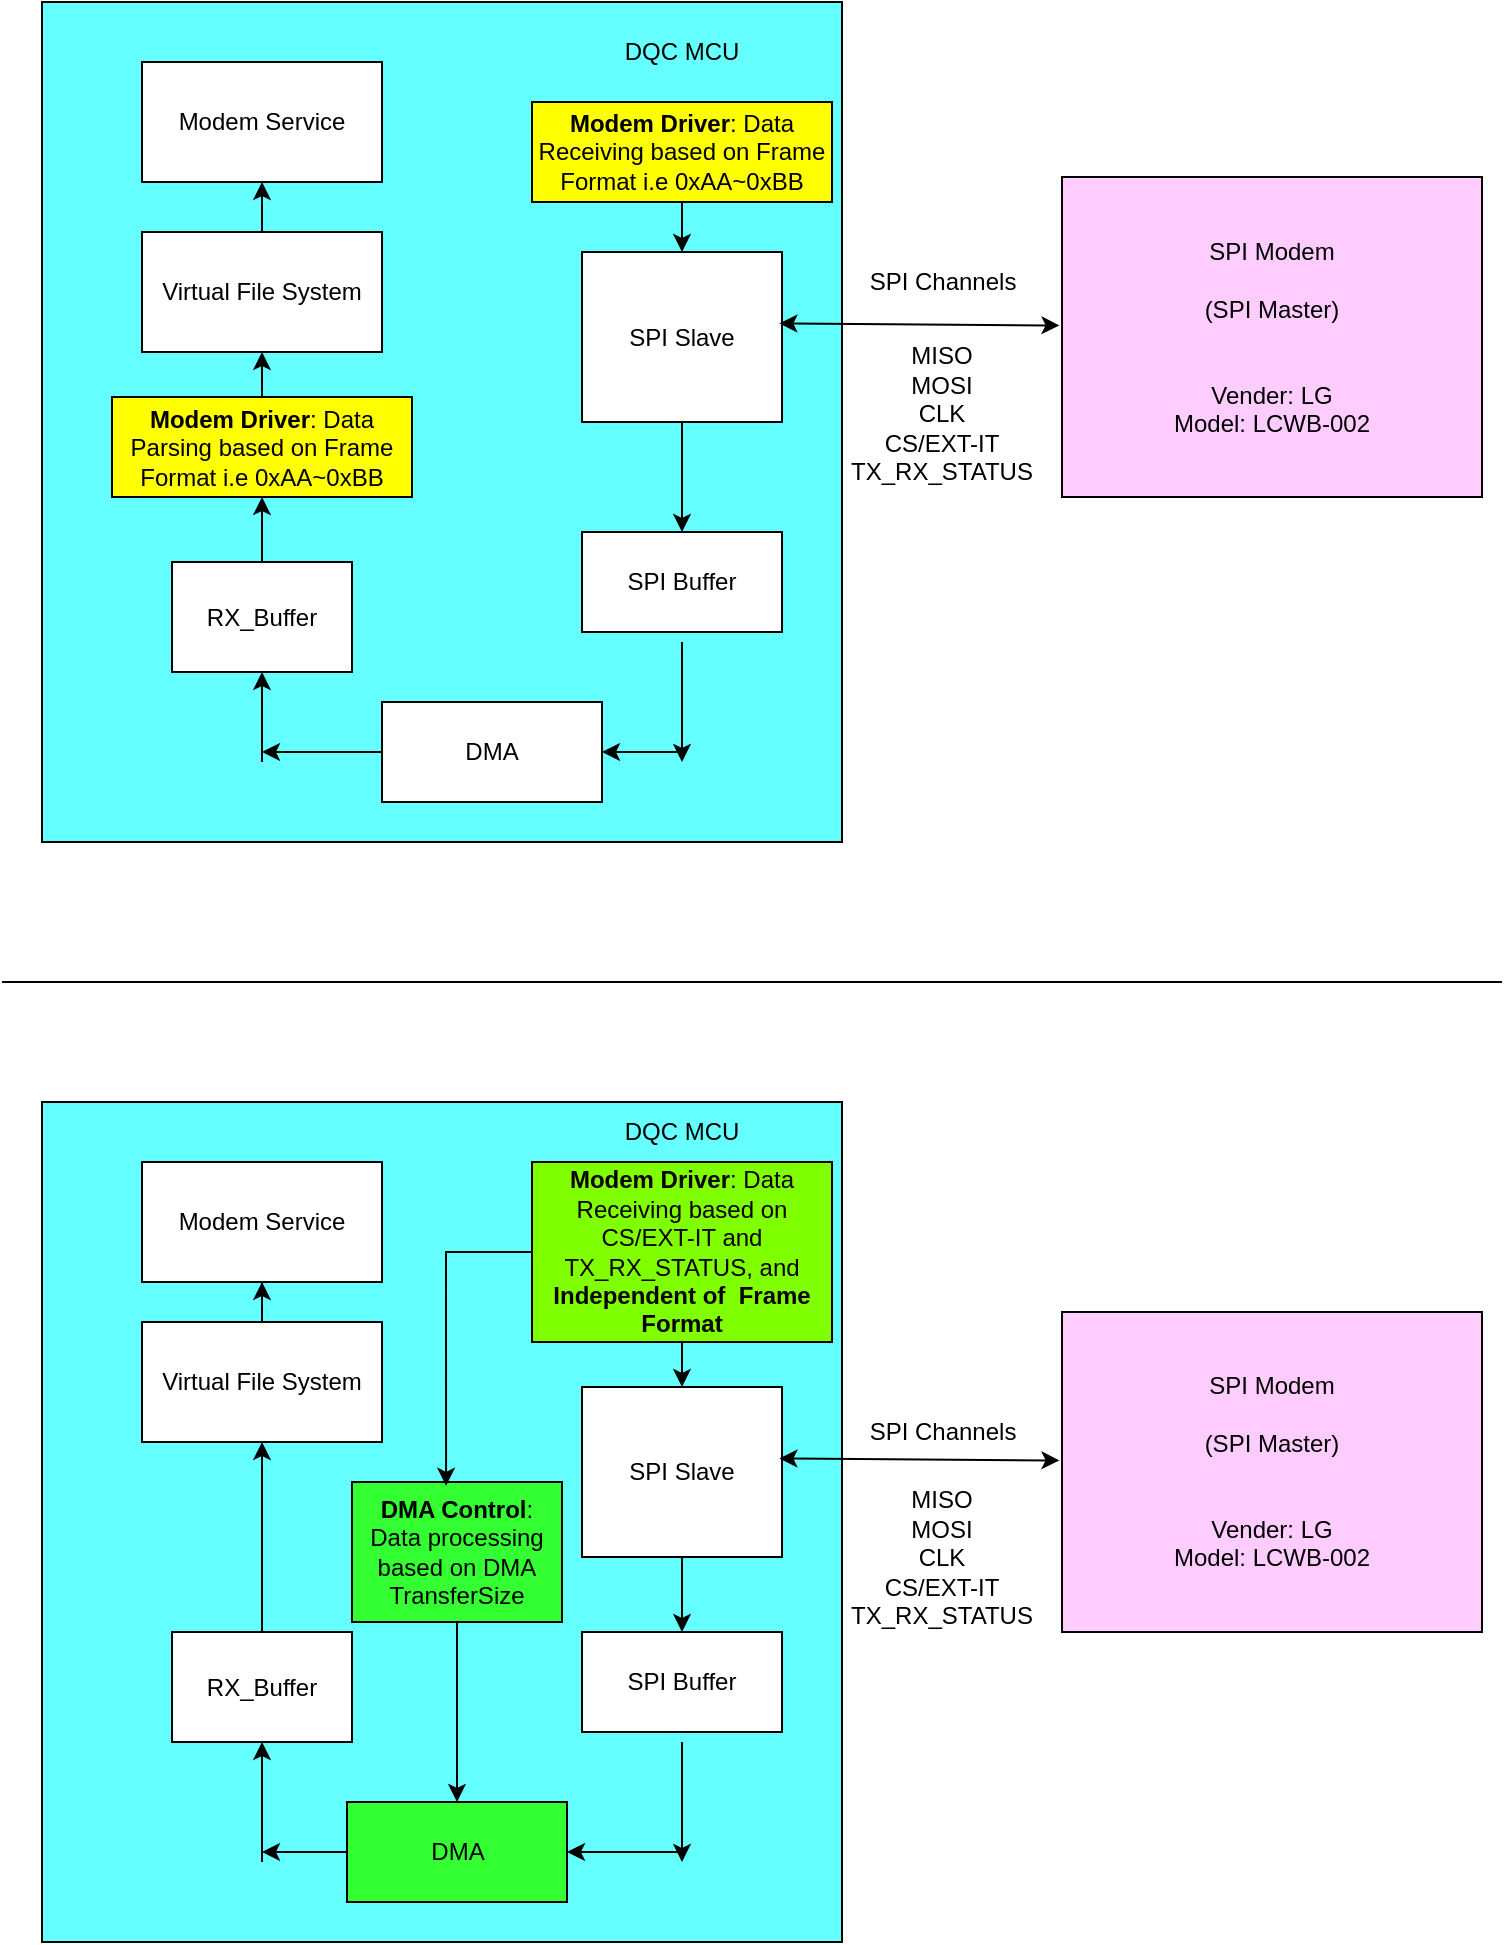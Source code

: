 <mxfile version="24.4.9" type="github">
  <diagram name="Page-1" id="FfpY2cn92wiTq-p8_53X">
    <mxGraphModel dx="1018" dy="611" grid="1" gridSize="10" guides="1" tooltips="1" connect="1" arrows="1" fold="1" page="1" pageScale="1" pageWidth="827" pageHeight="1169" math="0" shadow="0">
      <root>
        <mxCell id="0" />
        <mxCell id="1" parent="0" />
        <mxCell id="-TwK61ZkTctfuT8_DmLG-1" value="" style="rounded=0;whiteSpace=wrap;html=1;fillColor=#66FFFF;" vertex="1" parent="1">
          <mxGeometry x="80" y="70" width="400" height="420" as="geometry" />
        </mxCell>
        <mxCell id="-TwK61ZkTctfuT8_DmLG-2" value="SPI Modem&lt;br&gt;&lt;br&gt;(SPI Master)&lt;br&gt;&lt;br&gt;&lt;br&gt;Vender: LG&lt;div&gt;Model: LCWB-002&lt;/div&gt;" style="rounded=0;whiteSpace=wrap;html=1;fillColor=#FFCCFF;" vertex="1" parent="1">
          <mxGeometry x="590" y="157.5" width="210" height="160" as="geometry" />
        </mxCell>
        <mxCell id="-TwK61ZkTctfuT8_DmLG-12" value="" style="edgeStyle=orthogonalEdgeStyle;rounded=0;orthogonalLoop=1;jettySize=auto;html=1;" edge="1" parent="1" source="-TwK61ZkTctfuT8_DmLG-3" target="-TwK61ZkTctfuT8_DmLG-4">
          <mxGeometry relative="1" as="geometry" />
        </mxCell>
        <mxCell id="-TwK61ZkTctfuT8_DmLG-3" value="SPI Slave" style="rounded=0;whiteSpace=wrap;html=1;" vertex="1" parent="1">
          <mxGeometry x="350" y="195" width="100" height="85" as="geometry" />
        </mxCell>
        <mxCell id="-TwK61ZkTctfuT8_DmLG-4" value="SPI Buffer" style="rounded=0;whiteSpace=wrap;html=1;" vertex="1" parent="1">
          <mxGeometry x="350" y="335" width="100" height="50" as="geometry" />
        </mxCell>
        <mxCell id="-TwK61ZkTctfuT8_DmLG-22" value="" style="edgeStyle=orthogonalEdgeStyle;rounded=0;orthogonalLoop=1;jettySize=auto;html=1;" edge="1" parent="1" source="-TwK61ZkTctfuT8_DmLG-5" target="-TwK61ZkTctfuT8_DmLG-9">
          <mxGeometry relative="1" as="geometry" />
        </mxCell>
        <mxCell id="-TwK61ZkTctfuT8_DmLG-5" value="RX_Buffer" style="rounded=0;whiteSpace=wrap;html=1;" vertex="1" parent="1">
          <mxGeometry x="145" y="350" width="90" height="55" as="geometry" />
        </mxCell>
        <mxCell id="-TwK61ZkTctfuT8_DmLG-6" value="DMA" style="rounded=0;whiteSpace=wrap;html=1;" vertex="1" parent="1">
          <mxGeometry x="250" y="420" width="110" height="50" as="geometry" />
        </mxCell>
        <mxCell id="-TwK61ZkTctfuT8_DmLG-7" value="Modem Service" style="rounded=0;whiteSpace=wrap;html=1;" vertex="1" parent="1">
          <mxGeometry x="130" y="100" width="120" height="60" as="geometry" />
        </mxCell>
        <mxCell id="-TwK61ZkTctfuT8_DmLG-19" value="" style="edgeStyle=orthogonalEdgeStyle;rounded=0;orthogonalLoop=1;jettySize=auto;html=1;" edge="1" parent="1" source="-TwK61ZkTctfuT8_DmLG-8" target="-TwK61ZkTctfuT8_DmLG-7">
          <mxGeometry relative="1" as="geometry" />
        </mxCell>
        <mxCell id="-TwK61ZkTctfuT8_DmLG-8" value="Virtual File System" style="rounded=0;whiteSpace=wrap;html=1;" vertex="1" parent="1">
          <mxGeometry x="130" y="185" width="120" height="60" as="geometry" />
        </mxCell>
        <mxCell id="-TwK61ZkTctfuT8_DmLG-18" value="" style="edgeStyle=orthogonalEdgeStyle;rounded=0;orthogonalLoop=1;jettySize=auto;html=1;" edge="1" parent="1" source="-TwK61ZkTctfuT8_DmLG-9" target="-TwK61ZkTctfuT8_DmLG-8">
          <mxGeometry relative="1" as="geometry" />
        </mxCell>
        <mxCell id="-TwK61ZkTctfuT8_DmLG-9" value="&lt;b&gt;Modem Driver&lt;/b&gt;: Data Parsing based on Frame Format i.e 0xAA~0xBB" style="rounded=0;whiteSpace=wrap;html=1;fillColor=#FFFF00;" vertex="1" parent="1">
          <mxGeometry x="115" y="267.5" width="150" height="50" as="geometry" />
        </mxCell>
        <mxCell id="-TwK61ZkTctfuT8_DmLG-10" style="edgeStyle=orthogonalEdgeStyle;rounded=0;orthogonalLoop=1;jettySize=auto;html=1;exitX=0.5;exitY=1;exitDx=0;exitDy=0;" edge="1" parent="1" source="-TwK61ZkTctfuT8_DmLG-5" target="-TwK61ZkTctfuT8_DmLG-5">
          <mxGeometry relative="1" as="geometry" />
        </mxCell>
        <mxCell id="-TwK61ZkTctfuT8_DmLG-13" value="" style="endArrow=classic;html=1;rounded=0;" edge="1" parent="1">
          <mxGeometry width="50" height="50" relative="1" as="geometry">
            <mxPoint x="400" y="390" as="sourcePoint" />
            <mxPoint x="400" y="450" as="targetPoint" />
          </mxGeometry>
        </mxCell>
        <mxCell id="-TwK61ZkTctfuT8_DmLG-15" value="" style="endArrow=classic;html=1;rounded=0;entryX=1;entryY=0.5;entryDx=0;entryDy=0;" edge="1" parent="1" target="-TwK61ZkTctfuT8_DmLG-6">
          <mxGeometry width="50" height="50" relative="1" as="geometry">
            <mxPoint x="400" y="445" as="sourcePoint" />
            <mxPoint x="440" y="350" as="targetPoint" />
          </mxGeometry>
        </mxCell>
        <mxCell id="-TwK61ZkTctfuT8_DmLG-16" value="" style="endArrow=classic;html=1;rounded=0;exitX=0;exitY=0.5;exitDx=0;exitDy=0;" edge="1" parent="1" source="-TwK61ZkTctfuT8_DmLG-6">
          <mxGeometry width="50" height="50" relative="1" as="geometry">
            <mxPoint x="390" y="400" as="sourcePoint" />
            <mxPoint x="190" y="445" as="targetPoint" />
          </mxGeometry>
        </mxCell>
        <mxCell id="-TwK61ZkTctfuT8_DmLG-17" value="" style="endArrow=classic;html=1;rounded=0;entryX=0.5;entryY=1;entryDx=0;entryDy=0;" edge="1" parent="1" target="-TwK61ZkTctfuT8_DmLG-5">
          <mxGeometry width="50" height="50" relative="1" as="geometry">
            <mxPoint x="190" y="450" as="sourcePoint" />
            <mxPoint x="440" y="350" as="targetPoint" />
            <Array as="points" />
          </mxGeometry>
        </mxCell>
        <mxCell id="-TwK61ZkTctfuT8_DmLG-24" value="" style="endArrow=classic;startArrow=classic;html=1;rounded=0;exitX=0.987;exitY=0.42;exitDx=0;exitDy=0;exitPerimeter=0;entryX=-0.006;entryY=0.464;entryDx=0;entryDy=0;entryPerimeter=0;" edge="1" parent="1" source="-TwK61ZkTctfuT8_DmLG-3" target="-TwK61ZkTctfuT8_DmLG-2">
          <mxGeometry width="50" height="50" relative="1" as="geometry">
            <mxPoint x="470" y="380" as="sourcePoint" />
            <mxPoint x="520" y="330" as="targetPoint" />
          </mxGeometry>
        </mxCell>
        <mxCell id="-TwK61ZkTctfuT8_DmLG-25" value="SPI Channels" style="text;html=1;align=center;verticalAlign=middle;resizable=0;points=[];autosize=1;strokeColor=none;fillColor=none;" vertex="1" parent="1">
          <mxGeometry x="480" y="195" width="100" height="30" as="geometry" />
        </mxCell>
        <mxCell id="-TwK61ZkTctfuT8_DmLG-26" value="MISO&lt;br&gt;MOSI&lt;br&gt;CLK&lt;br&gt;CS/EXT-IT&lt;br&gt;TX_RX_STATUS&lt;br&gt;&lt;div&gt;&lt;br&gt;&lt;/div&gt;" style="text;html=1;align=center;verticalAlign=middle;whiteSpace=wrap;rounded=0;" vertex="1" parent="1">
          <mxGeometry x="500" y="267.5" width="60" height="30" as="geometry" />
        </mxCell>
        <mxCell id="-TwK61ZkTctfuT8_DmLG-28" value="" style="rounded=0;whiteSpace=wrap;html=1;fillColor=#66FFFF;" vertex="1" parent="1">
          <mxGeometry x="80" y="620" width="400" height="420" as="geometry" />
        </mxCell>
        <mxCell id="-TwK61ZkTctfuT8_DmLG-29" value="SPI Modem&lt;br&gt;&lt;br&gt;(SPI Master)&lt;br&gt;&lt;br&gt;&lt;br&gt;Vender: LG&lt;div&gt;Model: LCWB-002&lt;/div&gt;" style="rounded=0;whiteSpace=wrap;html=1;fillColor=#FFCCFF;" vertex="1" parent="1">
          <mxGeometry x="590" y="725" width="210" height="160" as="geometry" />
        </mxCell>
        <mxCell id="-TwK61ZkTctfuT8_DmLG-30" value="" style="edgeStyle=orthogonalEdgeStyle;rounded=0;orthogonalLoop=1;jettySize=auto;html=1;" edge="1" parent="1" source="-TwK61ZkTctfuT8_DmLG-31" target="-TwK61ZkTctfuT8_DmLG-32">
          <mxGeometry relative="1" as="geometry" />
        </mxCell>
        <mxCell id="-TwK61ZkTctfuT8_DmLG-31" value="SPI Slave" style="rounded=0;whiteSpace=wrap;html=1;" vertex="1" parent="1">
          <mxGeometry x="350" y="762.5" width="100" height="85" as="geometry" />
        </mxCell>
        <mxCell id="-TwK61ZkTctfuT8_DmLG-32" value="SPI Buffer" style="rounded=0;whiteSpace=wrap;html=1;" vertex="1" parent="1">
          <mxGeometry x="350" y="885" width="100" height="50" as="geometry" />
        </mxCell>
        <mxCell id="-TwK61ZkTctfuT8_DmLG-55" value="" style="edgeStyle=orthogonalEdgeStyle;rounded=0;orthogonalLoop=1;jettySize=auto;html=1;" edge="1" parent="1" source="-TwK61ZkTctfuT8_DmLG-34" target="-TwK61ZkTctfuT8_DmLG-38">
          <mxGeometry relative="1" as="geometry" />
        </mxCell>
        <mxCell id="-TwK61ZkTctfuT8_DmLG-34" value="RX_Buffer" style="rounded=0;whiteSpace=wrap;html=1;" vertex="1" parent="1">
          <mxGeometry x="145" y="885" width="90" height="55" as="geometry" />
        </mxCell>
        <mxCell id="-TwK61ZkTctfuT8_DmLG-35" value="DMA" style="rounded=0;whiteSpace=wrap;html=1;fillColor=#33FF33;" vertex="1" parent="1">
          <mxGeometry x="232.5" y="970" width="110" height="50" as="geometry" />
        </mxCell>
        <mxCell id="-TwK61ZkTctfuT8_DmLG-36" value="Modem Service" style="rounded=0;whiteSpace=wrap;html=1;" vertex="1" parent="1">
          <mxGeometry x="130" y="650" width="120" height="60" as="geometry" />
        </mxCell>
        <mxCell id="-TwK61ZkTctfuT8_DmLG-37" value="" style="edgeStyle=orthogonalEdgeStyle;rounded=0;orthogonalLoop=1;jettySize=auto;html=1;" edge="1" parent="1" source="-TwK61ZkTctfuT8_DmLG-38" target="-TwK61ZkTctfuT8_DmLG-36">
          <mxGeometry relative="1" as="geometry" />
        </mxCell>
        <mxCell id="-TwK61ZkTctfuT8_DmLG-38" value="Virtual File System" style="rounded=0;whiteSpace=wrap;html=1;" vertex="1" parent="1">
          <mxGeometry x="130" y="730" width="120" height="60" as="geometry" />
        </mxCell>
        <mxCell id="-TwK61ZkTctfuT8_DmLG-56" value="" style="edgeStyle=orthogonalEdgeStyle;rounded=0;orthogonalLoop=1;jettySize=auto;html=1;" edge="1" parent="1" source="-TwK61ZkTctfuT8_DmLG-40" target="-TwK61ZkTctfuT8_DmLG-31">
          <mxGeometry relative="1" as="geometry" />
        </mxCell>
        <mxCell id="-TwK61ZkTctfuT8_DmLG-40" value="&lt;b&gt;Modem Driver&lt;/b&gt;: Data Receiving based on CS/EXT-IT and TX_RX_STATUS, and &lt;b&gt;Independent of&amp;nbsp; Frame Format&lt;/b&gt;" style="rounded=0;whiteSpace=wrap;html=1;fillColor=#80FF00;" vertex="1" parent="1">
          <mxGeometry x="325" y="650" width="150" height="90" as="geometry" />
        </mxCell>
        <mxCell id="-TwK61ZkTctfuT8_DmLG-41" style="edgeStyle=orthogonalEdgeStyle;rounded=0;orthogonalLoop=1;jettySize=auto;html=1;exitX=0.5;exitY=1;exitDx=0;exitDy=0;" edge="1" parent="1" source="-TwK61ZkTctfuT8_DmLG-34" target="-TwK61ZkTctfuT8_DmLG-34">
          <mxGeometry relative="1" as="geometry" />
        </mxCell>
        <mxCell id="-TwK61ZkTctfuT8_DmLG-42" value="" style="endArrow=classic;html=1;rounded=0;" edge="1" parent="1">
          <mxGeometry width="50" height="50" relative="1" as="geometry">
            <mxPoint x="400" y="940" as="sourcePoint" />
            <mxPoint x="400" y="1000" as="targetPoint" />
          </mxGeometry>
        </mxCell>
        <mxCell id="-TwK61ZkTctfuT8_DmLG-43" value="" style="endArrow=classic;html=1;rounded=0;entryX=1;entryY=0.5;entryDx=0;entryDy=0;" edge="1" parent="1" target="-TwK61ZkTctfuT8_DmLG-35">
          <mxGeometry width="50" height="50" relative="1" as="geometry">
            <mxPoint x="400" y="995" as="sourcePoint" />
            <mxPoint x="440" y="900" as="targetPoint" />
          </mxGeometry>
        </mxCell>
        <mxCell id="-TwK61ZkTctfuT8_DmLG-44" value="" style="endArrow=classic;html=1;rounded=0;exitX=0;exitY=0.5;exitDx=0;exitDy=0;" edge="1" parent="1" source="-TwK61ZkTctfuT8_DmLG-35">
          <mxGeometry width="50" height="50" relative="1" as="geometry">
            <mxPoint x="390" y="950" as="sourcePoint" />
            <mxPoint x="190" y="995" as="targetPoint" />
          </mxGeometry>
        </mxCell>
        <mxCell id="-TwK61ZkTctfuT8_DmLG-45" value="" style="endArrow=classic;html=1;rounded=0;entryX=0.5;entryY=1;entryDx=0;entryDy=0;" edge="1" parent="1" target="-TwK61ZkTctfuT8_DmLG-34">
          <mxGeometry width="50" height="50" relative="1" as="geometry">
            <mxPoint x="190" y="1000" as="sourcePoint" />
            <mxPoint x="440" y="900" as="targetPoint" />
            <Array as="points" />
          </mxGeometry>
        </mxCell>
        <mxCell id="-TwK61ZkTctfuT8_DmLG-46" value="" style="endArrow=classic;startArrow=classic;html=1;rounded=0;exitX=0.987;exitY=0.42;exitDx=0;exitDy=0;exitPerimeter=0;entryX=-0.006;entryY=0.464;entryDx=0;entryDy=0;entryPerimeter=0;" edge="1" parent="1" source="-TwK61ZkTctfuT8_DmLG-31" target="-TwK61ZkTctfuT8_DmLG-29">
          <mxGeometry width="50" height="50" relative="1" as="geometry">
            <mxPoint x="470" y="930" as="sourcePoint" />
            <mxPoint x="520" y="880" as="targetPoint" />
          </mxGeometry>
        </mxCell>
        <mxCell id="-TwK61ZkTctfuT8_DmLG-47" value="SPI Channels" style="text;html=1;align=center;verticalAlign=middle;resizable=0;points=[];autosize=1;strokeColor=none;fillColor=none;" vertex="1" parent="1">
          <mxGeometry x="480" y="770" width="100" height="30" as="geometry" />
        </mxCell>
        <mxCell id="-TwK61ZkTctfuT8_DmLG-48" value="MISO&lt;br&gt;MOSI&lt;br&gt;CLK&lt;br&gt;CS/EXT-IT&lt;br&gt;TX_RX_STATUS&lt;div&gt;&lt;br&gt;&lt;/div&gt;" style="text;html=1;align=center;verticalAlign=middle;whiteSpace=wrap;rounded=0;" vertex="1" parent="1">
          <mxGeometry x="500" y="840" width="60" height="30" as="geometry" />
        </mxCell>
        <mxCell id="-TwK61ZkTctfuT8_DmLG-49" value="" style="endArrow=none;html=1;rounded=0;" edge="1" parent="1">
          <mxGeometry width="50" height="50" relative="1" as="geometry">
            <mxPoint x="60" y="560" as="sourcePoint" />
            <mxPoint x="810" y="560" as="targetPoint" />
          </mxGeometry>
        </mxCell>
        <mxCell id="-TwK61ZkTctfuT8_DmLG-51" value="DQC MCU" style="text;html=1;align=center;verticalAlign=middle;whiteSpace=wrap;rounded=0;" vertex="1" parent="1">
          <mxGeometry x="370" y="80" width="60" height="30" as="geometry" />
        </mxCell>
        <mxCell id="-TwK61ZkTctfuT8_DmLG-52" value="DQC MCU" style="text;html=1;align=center;verticalAlign=middle;whiteSpace=wrap;rounded=0;" vertex="1" parent="1">
          <mxGeometry x="370" y="620" width="60" height="30" as="geometry" />
        </mxCell>
        <mxCell id="-TwK61ZkTctfuT8_DmLG-58" value="" style="edgeStyle=orthogonalEdgeStyle;rounded=0;orthogonalLoop=1;jettySize=auto;html=1;" edge="1" parent="1" source="-TwK61ZkTctfuT8_DmLG-57" target="-TwK61ZkTctfuT8_DmLG-3">
          <mxGeometry relative="1" as="geometry" />
        </mxCell>
        <mxCell id="-TwK61ZkTctfuT8_DmLG-57" value="&lt;b&gt;Modem Driver&lt;/b&gt;: Data Receiving based on Frame Format i.e 0xAA~0xBB" style="rounded=0;whiteSpace=wrap;html=1;fillColor=#FFFF00;" vertex="1" parent="1">
          <mxGeometry x="325" y="120" width="150" height="50" as="geometry" />
        </mxCell>
        <mxCell id="-TwK61ZkTctfuT8_DmLG-61" value="" style="edgeStyle=orthogonalEdgeStyle;rounded=0;orthogonalLoop=1;jettySize=auto;html=1;" edge="1" parent="1" source="-TwK61ZkTctfuT8_DmLG-59" target="-TwK61ZkTctfuT8_DmLG-35">
          <mxGeometry relative="1" as="geometry" />
        </mxCell>
        <mxCell id="-TwK61ZkTctfuT8_DmLG-59" value="&lt;b&gt;DMA Control&lt;/b&gt;: Data processing based on DMA TransferSize" style="rounded=0;whiteSpace=wrap;html=1;fillColor=#33FF33;" vertex="1" parent="1">
          <mxGeometry x="235" y="810" width="105" height="70" as="geometry" />
        </mxCell>
        <mxCell id="-TwK61ZkTctfuT8_DmLG-60" value="" style="endArrow=classic;html=1;rounded=0;exitX=0;exitY=0.5;exitDx=0;exitDy=0;entryX=0.448;entryY=0.027;entryDx=0;entryDy=0;entryPerimeter=0;" edge="1" parent="1" source="-TwK61ZkTctfuT8_DmLG-40" target="-TwK61ZkTctfuT8_DmLG-59">
          <mxGeometry width="50" height="50" relative="1" as="geometry">
            <mxPoint x="390" y="790" as="sourcePoint" />
            <mxPoint x="440" y="740" as="targetPoint" />
            <Array as="points">
              <mxPoint x="282" y="695" />
            </Array>
          </mxGeometry>
        </mxCell>
      </root>
    </mxGraphModel>
  </diagram>
</mxfile>
